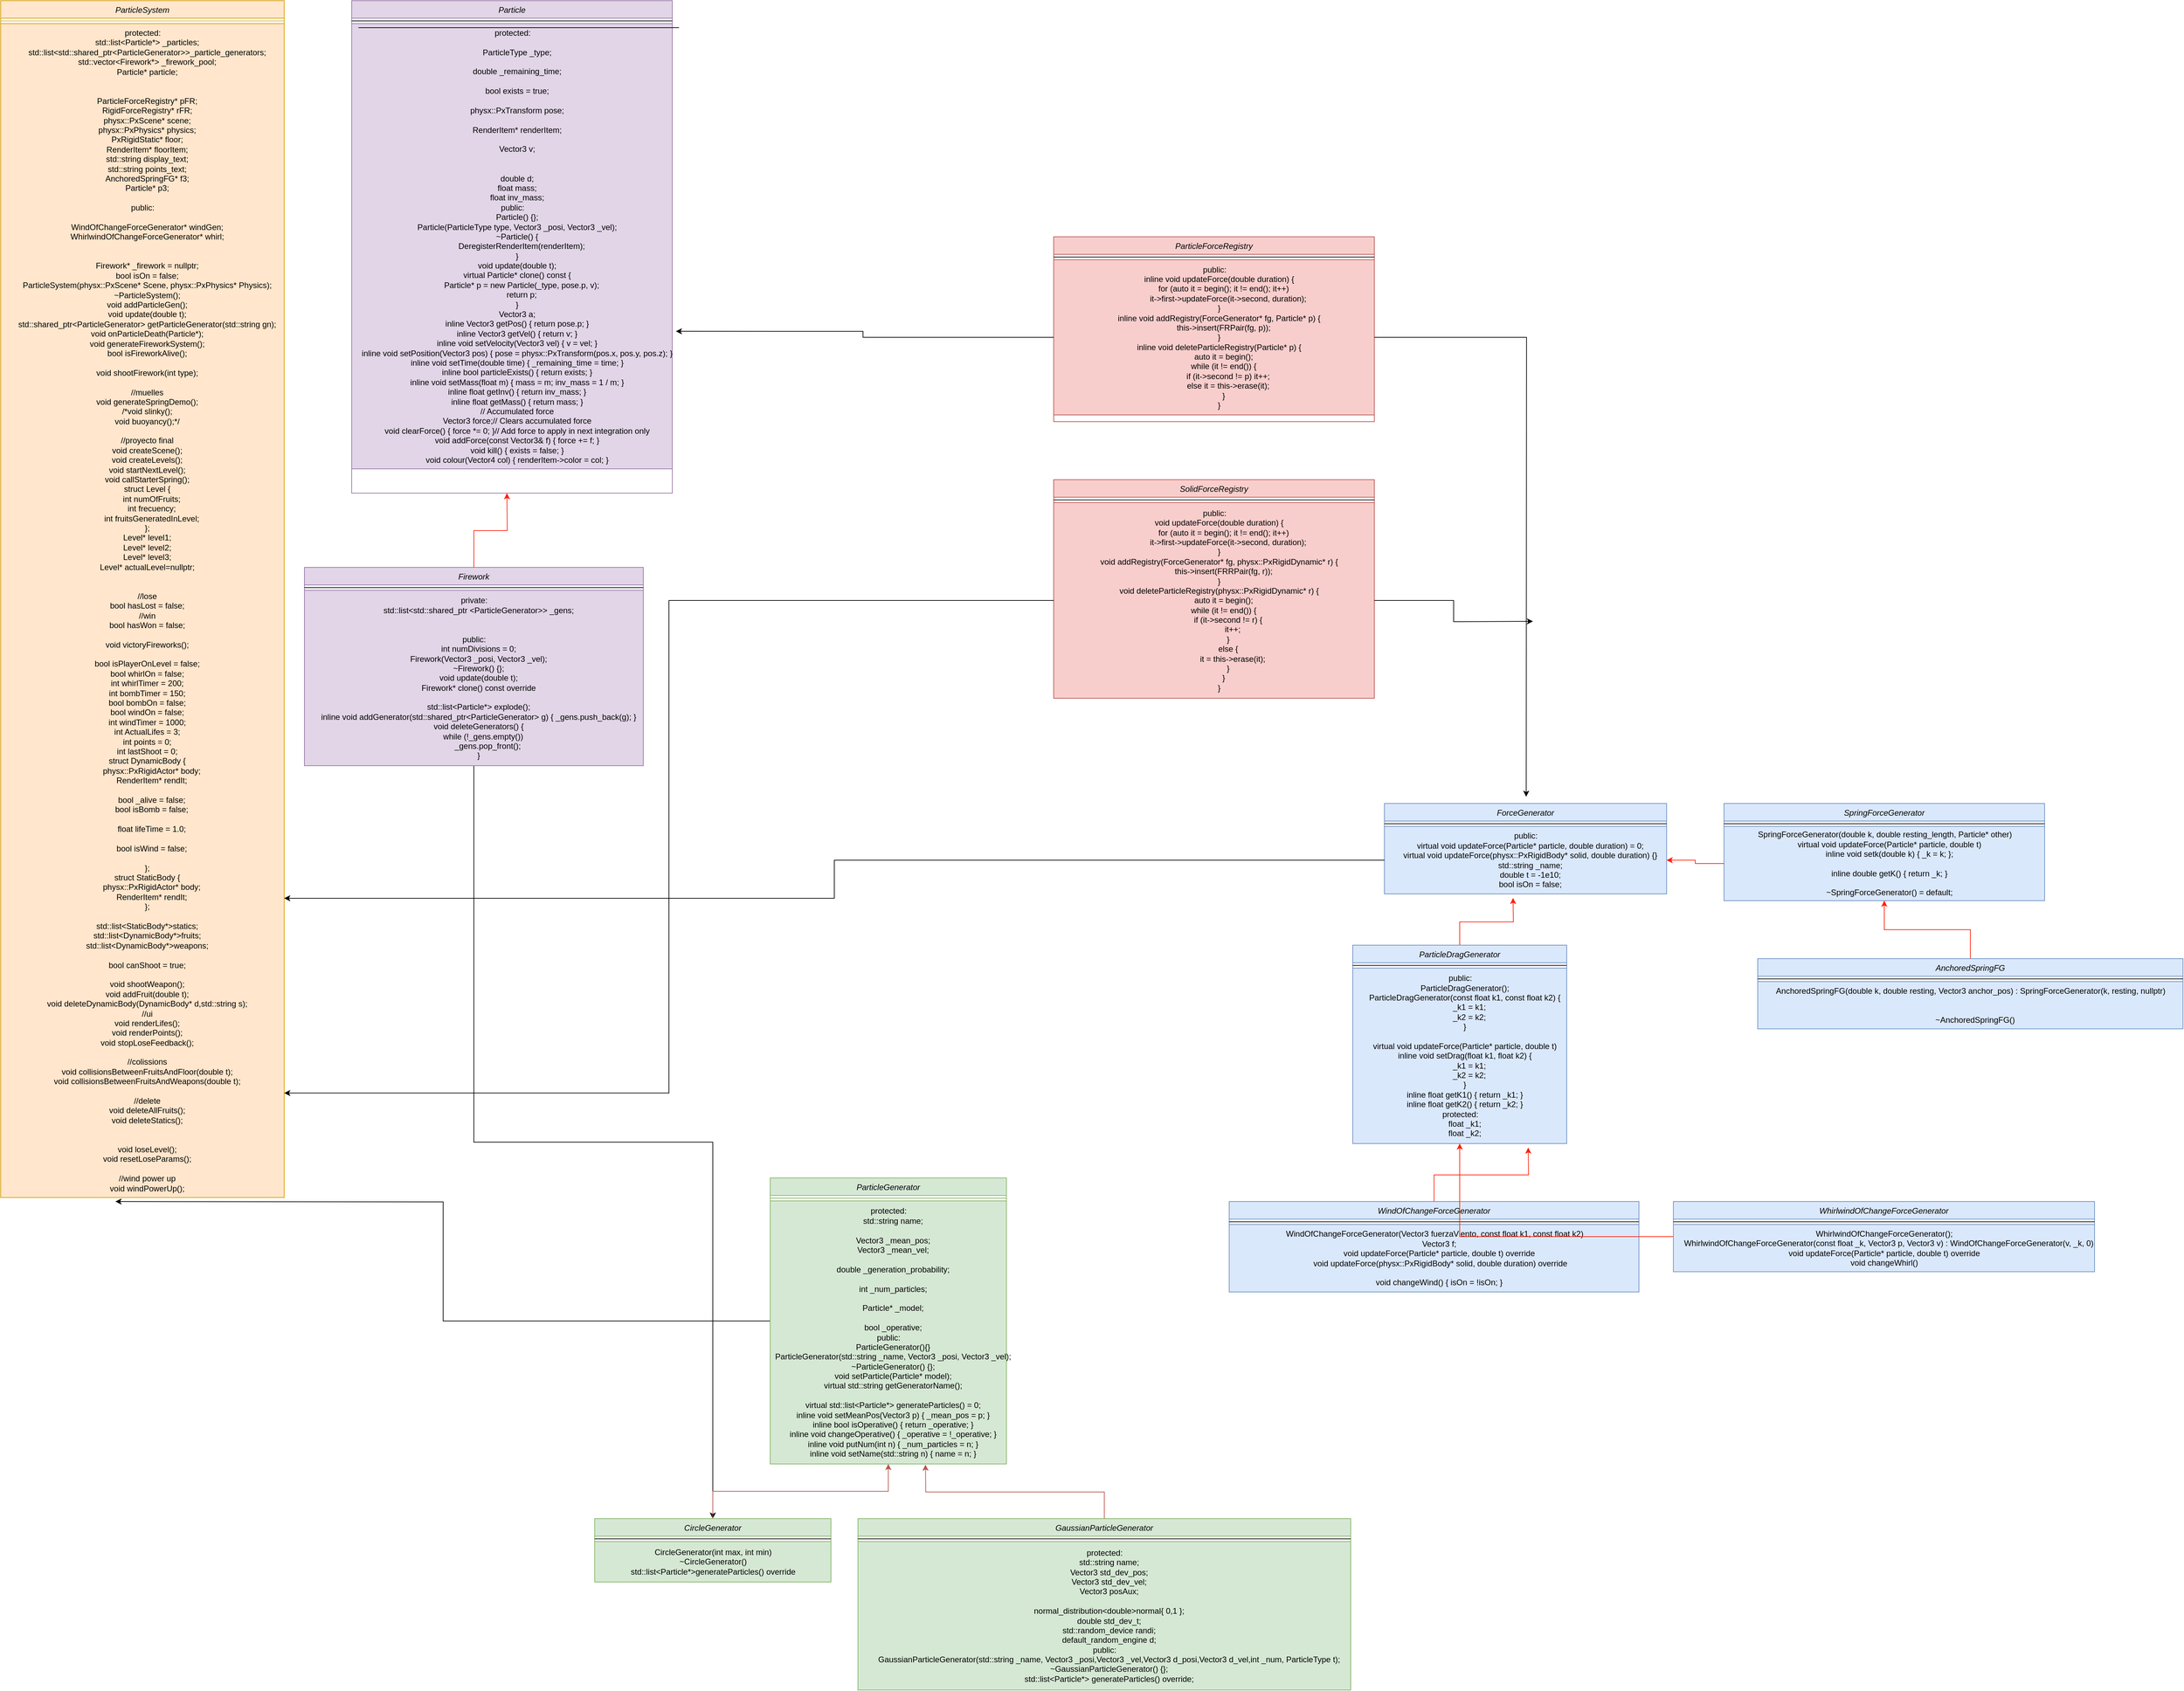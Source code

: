 <mxfile version="20.8.5" type="device"><diagram id="C5RBs43oDa-KdzZeNtuy" name="Page-1"><mxGraphModel dx="7997" dy="4939" grid="1" gridSize="10" guides="1" tooltips="1" connect="1" arrows="1" fold="1" page="1" pageScale="1" pageWidth="827" pageHeight="1169" math="0" shadow="0"><root><mxCell id="WIyWlLk6GJQsqaUBKTNV-0"/><mxCell id="WIyWlLk6GJQsqaUBKTNV-1" parent="WIyWlLk6GJQsqaUBKTNV-0"/><mxCell id="zkfFHV4jXpPFQw0GAbJ--0" value="ParticleSystem" style="swimlane;fontStyle=2;align=center;verticalAlign=top;childLayout=stackLayout;horizontal=1;startSize=26;horizontalStack=0;resizeParent=1;resizeLast=0;collapsible=1;marginBottom=0;rounded=0;shadow=0;strokeWidth=1;fillColor=#ffe6cc;strokeColor=#d79b00;" parent="WIyWlLk6GJQsqaUBKTNV-1" vertex="1"><mxGeometry x="-760" y="-1160" width="420" height="1774" as="geometry"><mxRectangle x="230" y="140" width="160" height="26" as="alternateBounds"/></mxGeometry></mxCell><mxCell id="zkfFHV4jXpPFQw0GAbJ--4" value="" style="line;html=1;strokeWidth=1;align=left;verticalAlign=middle;spacingTop=-1;spacingLeft=3;spacingRight=3;rotatable=0;labelPosition=right;points=[];portConstraint=eastwest;fillColor=#fff2cc;strokeColor=#d6b656;" parent="zkfFHV4jXpPFQw0GAbJ--0" vertex="1"><mxGeometry y="26" width="420" height="8" as="geometry"/></mxCell><mxCell id="SBizK_8Wb4Yce4528dXA-4" value="protected:&lt;br&gt;&amp;nbsp;&amp;nbsp; &amp;nbsp;std::list&amp;lt;Particle*&amp;gt; _particles;&lt;br&gt;&amp;nbsp;&amp;nbsp; &amp;nbsp;std::list&amp;lt;std::shared_ptr&amp;lt;ParticleGenerator&amp;gt;&amp;gt;_particle_generators;&lt;br&gt;&amp;nbsp;&amp;nbsp; &amp;nbsp;std::vector&amp;lt;Firework*&amp;gt; _firework_pool;&lt;br&gt;&amp;nbsp;&amp;nbsp; &amp;nbsp;Particle* particle;&lt;br&gt;&amp;nbsp;&amp;nbsp; &amp;nbsp;&lt;br&gt;&lt;br&gt;&amp;nbsp;&amp;nbsp; &amp;nbsp;ParticleForceRegistry* pFR;&lt;br&gt;&amp;nbsp;&amp;nbsp; &amp;nbsp;RigidForceRegistry* rFR;&lt;br&gt;&amp;nbsp;&amp;nbsp; &amp;nbsp;physx::PxScene* scene;&lt;br&gt;&amp;nbsp;&amp;nbsp; &amp;nbsp;physx::PxPhysics* physics;&lt;br&gt;&amp;nbsp;&amp;nbsp; &amp;nbsp;PxRigidStatic* floor;&lt;br&gt;&amp;nbsp;&amp;nbsp; &amp;nbsp;RenderItem* floorItem;&lt;br&gt;&amp;nbsp;&amp;nbsp; &amp;nbsp;std::string display_text;&lt;br&gt;&amp;nbsp;&amp;nbsp; &amp;nbsp;std::string points_text;&lt;br&gt;&amp;nbsp;&amp;nbsp; &amp;nbsp;AnchoredSpringFG* f3;&lt;br&gt;&amp;nbsp;&amp;nbsp; &amp;nbsp;Particle* p3;&lt;br&gt;&lt;br&gt;public:&lt;br&gt;&amp;nbsp;&amp;nbsp; &amp;nbsp;&lt;br&gt;&amp;nbsp;&amp;nbsp; &amp;nbsp;WindOfChangeForceGenerator* windGen;&lt;br&gt;&amp;nbsp;&amp;nbsp; &amp;nbsp;WhirlwindOfChangeForceGenerator* whirl;&lt;br&gt;&amp;nbsp;&amp;nbsp; &amp;nbsp;&lt;br&gt;&lt;br&gt;&amp;nbsp;&amp;nbsp; &amp;nbsp;Firework* _firework = nullptr;&lt;br&gt;&amp;nbsp;&amp;nbsp; &amp;nbsp;bool isOn = false;&lt;br&gt;&amp;nbsp;&amp;nbsp; &amp;nbsp;ParticleSystem(physx::PxScene* Scene, physx::PxPhysics* Physics);&lt;br&gt;&amp;nbsp;&amp;nbsp; &amp;nbsp;~ParticleSystem();&lt;br&gt;&amp;nbsp;&amp;nbsp; &amp;nbsp;void addParticleGen();&lt;br&gt;&amp;nbsp;&amp;nbsp; &amp;nbsp;void update(double t);&lt;br&gt;&amp;nbsp;&amp;nbsp; &amp;nbsp;std::shared_ptr&amp;lt;ParticleGenerator&amp;gt; getParticleGenerator(std::string gn);&lt;br&gt;&amp;nbsp;&amp;nbsp; &amp;nbsp;void onParticleDeath(Particle*);&lt;br&gt;&amp;nbsp;&amp;nbsp; &amp;nbsp;void generateFireworkSystem();&lt;br&gt;&amp;nbsp;&amp;nbsp; &amp;nbsp;bool isFireworkAlive();&lt;br&gt;&amp;nbsp;&amp;nbsp; &amp;nbsp;&lt;br&gt;&amp;nbsp;&amp;nbsp; &amp;nbsp;void shootFirework(int type);&lt;br&gt;&amp;nbsp;&amp;nbsp; &amp;nbsp;&lt;br&gt;&amp;nbsp;&amp;nbsp; &amp;nbsp;//muelles&lt;br&gt;&amp;nbsp;&amp;nbsp; &amp;nbsp;void generateSpringDemo();&lt;br&gt;&amp;nbsp;&amp;nbsp; &amp;nbsp;/*void slinky();&lt;br&gt;&amp;nbsp;&amp;nbsp; &amp;nbsp;void buoyancy();*/&lt;br&gt;&lt;br&gt;&amp;nbsp;&amp;nbsp; &amp;nbsp;//proyecto final&lt;br&gt;&amp;nbsp;&amp;nbsp; &amp;nbsp;void createScene();&lt;br&gt;&amp;nbsp;&amp;nbsp; &amp;nbsp;void createLevels();&lt;br&gt;&amp;nbsp;&amp;nbsp; &amp;nbsp;void startNextLevel();&lt;br&gt;&amp;nbsp;&amp;nbsp; &amp;nbsp;void callStarterSpring();&lt;br&gt;&amp;nbsp;&amp;nbsp; &amp;nbsp;struct Level {&lt;br&gt;&amp;nbsp;&amp;nbsp; &amp;nbsp;&amp;nbsp;&amp;nbsp; &amp;nbsp;int numOfFruits;&lt;br&gt;&amp;nbsp;&amp;nbsp; &amp;nbsp;&amp;nbsp;&amp;nbsp; &amp;nbsp;int frecuency;&lt;br&gt;&amp;nbsp;&amp;nbsp; &amp;nbsp;&amp;nbsp;&amp;nbsp; &amp;nbsp;int fruitsGeneratedInLevel;&lt;br&gt;&amp;nbsp;&amp;nbsp; &amp;nbsp;};&lt;br&gt;&amp;nbsp;&amp;nbsp; &amp;nbsp;Level* level1;&lt;br&gt;&amp;nbsp;&amp;nbsp; &amp;nbsp;Level* level2;&lt;br&gt;&amp;nbsp;&amp;nbsp; &amp;nbsp;Level* level3;&lt;br&gt;&amp;nbsp;&amp;nbsp; &amp;nbsp;Level* actualLevel=nullptr;&lt;br&gt;&lt;br&gt;&lt;br&gt;&amp;nbsp;&amp;nbsp; &amp;nbsp;//lose&lt;br&gt;&amp;nbsp;&amp;nbsp; &amp;nbsp;bool hasLost = false;&lt;br&gt;&amp;nbsp;&amp;nbsp; &amp;nbsp;//win&lt;br&gt;&amp;nbsp;&amp;nbsp; &amp;nbsp;bool hasWon = false;&lt;br&gt;&amp;nbsp;&amp;nbsp; &amp;nbsp;&lt;br&gt;&amp;nbsp;&amp;nbsp; &amp;nbsp;void victoryFireworks();&lt;br&gt;&amp;nbsp;&amp;nbsp; &amp;nbsp;&lt;br&gt;&amp;nbsp;&amp;nbsp; &amp;nbsp;bool isPlayerOnLevel = false;&lt;br&gt;&amp;nbsp;&amp;nbsp; &amp;nbsp;bool whirlOn = false;&lt;br&gt;&amp;nbsp;&amp;nbsp; &amp;nbsp;int whirlTimer = 200;&lt;br&gt;&amp;nbsp;&amp;nbsp; &amp;nbsp;int bombTimer = 150;&lt;br&gt;&amp;nbsp;&amp;nbsp; &amp;nbsp;bool bombOn = false;&lt;br&gt;&amp;nbsp;&amp;nbsp; &amp;nbsp;bool windOn = false;&lt;br&gt;&amp;nbsp;&amp;nbsp; &amp;nbsp;int windTimer = 1000;&lt;br&gt;&amp;nbsp;&amp;nbsp; &amp;nbsp;int ActualLifes = 3;&lt;br&gt;&amp;nbsp;&amp;nbsp; &amp;nbsp;int points = 0;&lt;br&gt;&amp;nbsp;&amp;nbsp; &amp;nbsp;int lastShoot = 0;&lt;br&gt;&amp;nbsp;&amp;nbsp; &amp;nbsp;struct DynamicBody {&lt;br&gt;&amp;nbsp;&amp;nbsp; &amp;nbsp;&amp;nbsp;&amp;nbsp; &amp;nbsp;physx::PxRigidActor* body;&lt;br&gt;&amp;nbsp;&amp;nbsp; &amp;nbsp;&amp;nbsp;&amp;nbsp; &amp;nbsp;RenderItem* rendIt;&lt;br&gt;&amp;nbsp;&amp;nbsp; &amp;nbsp;&amp;nbsp;&amp;nbsp; &amp;nbsp;&lt;br&gt;&amp;nbsp;&amp;nbsp; &amp;nbsp;&amp;nbsp;&amp;nbsp; &amp;nbsp;bool _alive = false;&lt;br&gt;&amp;nbsp;&amp;nbsp; &amp;nbsp;&amp;nbsp;&amp;nbsp; &amp;nbsp;bool isBomb = false;&lt;br&gt;&lt;br&gt;&amp;nbsp;&amp;nbsp; &amp;nbsp;&amp;nbsp;&amp;nbsp; &amp;nbsp;float lifeTime = 1.0;&lt;br&gt;&lt;br&gt;&amp;nbsp;&amp;nbsp; &amp;nbsp;&amp;nbsp;&amp;nbsp; &amp;nbsp;bool isWind = false;&lt;br&gt;&amp;nbsp;&amp;nbsp; &amp;nbsp;&amp;nbsp;&amp;nbsp; &amp;nbsp;&lt;br&gt;&amp;nbsp;&amp;nbsp; &amp;nbsp;};&lt;br&gt;&amp;nbsp;&amp;nbsp; &amp;nbsp;struct StaticBody {&lt;br&gt;&amp;nbsp;&amp;nbsp; &amp;nbsp;&amp;nbsp;&amp;nbsp; &amp;nbsp;physx::PxRigidActor* body;&lt;br&gt;&amp;nbsp;&amp;nbsp; &amp;nbsp;&amp;nbsp;&amp;nbsp; &amp;nbsp;RenderItem* rendIt;&lt;br&gt;&amp;nbsp;&amp;nbsp; &amp;nbsp;};&lt;br&gt;&amp;nbsp;&amp;nbsp; &amp;nbsp;&lt;br&gt;&amp;nbsp;&amp;nbsp; &amp;nbsp;std::list&amp;lt;StaticBody*&amp;gt;statics;&lt;br&gt;&amp;nbsp;&amp;nbsp; &amp;nbsp;std::list&amp;lt;DynamicBody*&amp;gt;fruits;&lt;br&gt;&amp;nbsp;&amp;nbsp; &amp;nbsp;std::list&amp;lt;DynamicBody*&amp;gt;weapons;&lt;br&gt;&amp;nbsp;&amp;nbsp; &amp;nbsp;&lt;br&gt;&amp;nbsp;&amp;nbsp; &amp;nbsp;bool canShoot = true;&lt;br&gt;&lt;br&gt;&amp;nbsp;&amp;nbsp; &amp;nbsp;void shootWeapon();&lt;br&gt;&amp;nbsp;&amp;nbsp; &amp;nbsp;void addFruit(double t);&lt;br&gt;&amp;nbsp;&amp;nbsp; &amp;nbsp;void deleteDynamicBody(DynamicBody* d,std::string s);&lt;br&gt;&amp;nbsp;&amp;nbsp; &amp;nbsp;//ui&lt;br&gt;&amp;nbsp;&amp;nbsp; &amp;nbsp;void renderLifes();&lt;br&gt;&amp;nbsp;&amp;nbsp; &amp;nbsp;void renderPoints();&lt;br&gt;&amp;nbsp;&amp;nbsp; &amp;nbsp;void stopLoseFeedback();&lt;br&gt;&amp;nbsp;&amp;nbsp; &amp;nbsp;&lt;br&gt;&amp;nbsp;&amp;nbsp; &amp;nbsp;//colissions&lt;br&gt;&amp;nbsp;&amp;nbsp; &amp;nbsp;void collisionsBetweenFruitsAndFloor(double t);&lt;br&gt;&amp;nbsp;&amp;nbsp; &amp;nbsp;void collisionsBetweenFruitsAndWeapons(double t);&lt;br&gt;&lt;br&gt;&amp;nbsp;&amp;nbsp; &amp;nbsp;//delete &lt;br&gt;&amp;nbsp;&amp;nbsp; &amp;nbsp;void deleteAllFruits();&lt;br&gt;&amp;nbsp;&amp;nbsp; &amp;nbsp;void deleteStatics();&lt;br&gt;&lt;br&gt;&lt;br&gt;&amp;nbsp;&amp;nbsp; &amp;nbsp;void loseLevel();&lt;br&gt;&amp;nbsp;&amp;nbsp; &amp;nbsp;void resetLoseParams();&lt;br&gt;&lt;br&gt;&amp;nbsp;&amp;nbsp; &amp;nbsp;//wind power up&lt;br&gt;&amp;nbsp;&amp;nbsp; &amp;nbsp;void windPowerUp();" style="text;html=1;align=center;verticalAlign=middle;resizable=0;points=[];autosize=1;strokeColor=#d79b00;fillColor=#ffe6cc;" vertex="1" parent="zkfFHV4jXpPFQw0GAbJ--0"><mxGeometry y="34" width="420" height="1740" as="geometry"/></mxCell><mxCell id="SBizK_8Wb4Yce4528dXA-6" value="Particle" style="swimlane;fontStyle=2;align=center;verticalAlign=top;childLayout=stackLayout;horizontal=1;startSize=26;horizontalStack=0;resizeParent=1;resizeLast=0;collapsible=1;marginBottom=0;rounded=0;shadow=0;strokeWidth=1;fillColor=#e1d5e7;strokeColor=#9673a6;" vertex="1" parent="WIyWlLk6GJQsqaUBKTNV-1"><mxGeometry x="-240" y="-1160" width="475" height="730" as="geometry"><mxRectangle x="230" y="140" width="160" height="26" as="alternateBounds"/></mxGeometry></mxCell><mxCell id="SBizK_8Wb4Yce4528dXA-7" value="" style="line;html=1;strokeWidth=1;align=left;verticalAlign=middle;spacingTop=-1;spacingLeft=3;spacingRight=3;rotatable=0;labelPosition=right;points=[];portConstraint=eastwest;" vertex="1" parent="SBizK_8Wb4Yce4528dXA-6"><mxGeometry y="26" width="475" height="8" as="geometry"/></mxCell><mxCell id="SBizK_8Wb4Yce4528dXA-8" value="protected:&lt;br&gt;&lt;br&gt;&amp;nbsp;&amp;nbsp; &amp;nbsp;ParticleType _type;&lt;br&gt;&lt;br&gt;&amp;nbsp;&amp;nbsp; &amp;nbsp;double _remaining_time;&lt;br&gt;&lt;br&gt;&amp;nbsp;&amp;nbsp; &amp;nbsp;bool exists = true;&lt;br&gt;&lt;br&gt;&amp;nbsp;&amp;nbsp; &amp;nbsp;physx::PxTransform pose;&lt;br&gt;&lt;br&gt;&amp;nbsp;&amp;nbsp; &amp;nbsp;RenderItem* renderItem;&lt;br&gt;&lt;br&gt;&amp;nbsp;&amp;nbsp; &amp;nbsp;Vector3 v;&lt;br&gt;&lt;br&gt;&lt;br&gt;&amp;nbsp;&amp;nbsp; &amp;nbsp;double d;&lt;br&gt;&amp;nbsp;&amp;nbsp; &amp;nbsp;float mass;&lt;br&gt;&amp;nbsp;&amp;nbsp; &amp;nbsp;float inv_mass;&lt;br&gt;public:&lt;br&gt;&amp;nbsp;&amp;nbsp; &amp;nbsp;Particle() {};&lt;br&gt;&amp;nbsp;&amp;nbsp; &amp;nbsp;Particle(ParticleType type, Vector3 _posi, Vector3 _vel);&lt;br&gt;&amp;nbsp;&amp;nbsp; &amp;nbsp;~Particle() {&lt;br&gt;&amp;nbsp;&amp;nbsp; &amp;nbsp;&amp;nbsp;&amp;nbsp; &amp;nbsp;DeregisterRenderItem(renderItem);&lt;br&gt;&amp;nbsp;&amp;nbsp; &amp;nbsp;}&lt;br&gt;&amp;nbsp;&amp;nbsp; &amp;nbsp;void update(double t);&lt;br&gt;&amp;nbsp;&amp;nbsp; &amp;nbsp;virtual Particle* clone() const {&lt;br&gt;&amp;nbsp;&amp;nbsp; &amp;nbsp;&amp;nbsp;&amp;nbsp; &amp;nbsp;Particle* p = new Particle(_type, pose.p, v);&lt;br&gt;&amp;nbsp;&amp;nbsp; &amp;nbsp;&amp;nbsp;&amp;nbsp; &amp;nbsp;return p;&lt;br&gt;&amp;nbsp;&amp;nbsp; &amp;nbsp;}&lt;br&gt;&amp;nbsp;&amp;nbsp; &amp;nbsp;Vector3 a;&lt;br&gt;&amp;nbsp;&amp;nbsp; &amp;nbsp;inline Vector3 getPos() { return pose.p; }&lt;br&gt;&amp;nbsp;&amp;nbsp; &amp;nbsp;inline Vector3 getVel() { return v; }&lt;br&gt;&amp;nbsp;&amp;nbsp; &amp;nbsp;inline void setVelocity(Vector3 vel) { v = vel; }&lt;br&gt;&amp;nbsp;&amp;nbsp; &amp;nbsp;inline void setPosition(Vector3 pos) { pose = physx::PxTransform(pos.x, pos.y, pos.z); }&lt;br&gt;&amp;nbsp;&amp;nbsp; &amp;nbsp;inline void setTime(double time) { _remaining_time = time; }&lt;br&gt;&amp;nbsp;&amp;nbsp; &amp;nbsp;inline bool particleExists() { return exists; }&lt;br&gt;&amp;nbsp;&amp;nbsp; &amp;nbsp;inline void setMass(float m) { mass = m; inv_mass = 1 / m; }&lt;br&gt;&amp;nbsp;&amp;nbsp; &amp;nbsp;inline float getInv() { return inv_mass; }&lt;br&gt;&amp;nbsp;&amp;nbsp; &amp;nbsp;inline float getMass() { return mass; }&lt;br&gt;&amp;nbsp;&amp;nbsp; &amp;nbsp;// Accumulated force&lt;br&gt;&amp;nbsp;&amp;nbsp; &amp;nbsp;Vector3 force;// Clears accumulated force&lt;br&gt;&amp;nbsp;&amp;nbsp; &amp;nbsp;void clearForce() { force *= 0; }// Add force to apply in next integration only&lt;br&gt;&amp;nbsp;&amp;nbsp; &amp;nbsp;void addForce(const Vector3&amp;amp; f) { force += f; }&lt;br&gt;&amp;nbsp;&amp;nbsp; &amp;nbsp;void kill() { exists = false; }&lt;br&gt;&amp;nbsp;&amp;nbsp; &amp;nbsp;void colour(Vector4 col) { renderItem-&amp;gt;color = col; }&lt;br&gt;" style="text;html=1;align=center;verticalAlign=middle;resizable=0;points=[];autosize=1;strokeColor=#9673a6;fillColor=#e1d5e7;" vertex="1" parent="SBizK_8Wb4Yce4528dXA-6"><mxGeometry y="34" width="475" height="660" as="geometry"/></mxCell><mxCell id="SBizK_8Wb4Yce4528dXA-10" value="" style="line;html=1;strokeWidth=1;align=left;verticalAlign=middle;spacingTop=-1;spacingLeft=3;spacingRight=3;rotatable=0;labelPosition=right;points=[];portConstraint=eastwest;" vertex="1" parent="WIyWlLk6GJQsqaUBKTNV-1"><mxGeometry x="-230" y="-1124" width="475" height="8" as="geometry"/></mxCell><mxCell id="SBizK_8Wb4Yce4528dXA-14" style="edgeStyle=orthogonalEdgeStyle;rounded=0;orthogonalLoop=1;jettySize=auto;html=1;strokeColor=#FF1E05;" edge="1" parent="WIyWlLk6GJQsqaUBKTNV-1" source="SBizK_8Wb4Yce4528dXA-11"><mxGeometry relative="1" as="geometry"><mxPoint x="-10" y="-430" as="targetPoint"/></mxGeometry></mxCell><mxCell id="SBizK_8Wb4Yce4528dXA-72" style="edgeStyle=orthogonalEdgeStyle;rounded=0;orthogonalLoop=1;jettySize=auto;html=1;strokeColor=#000000;" edge="1" parent="WIyWlLk6GJQsqaUBKTNV-1" source="SBizK_8Wb4Yce4528dXA-11" target="SBizK_8Wb4Yce4528dXA-61"><mxGeometry relative="1" as="geometry"/></mxCell><mxCell id="SBizK_8Wb4Yce4528dXA-11" value="Firework" style="swimlane;fontStyle=2;align=center;verticalAlign=top;childLayout=stackLayout;horizontal=1;startSize=26;horizontalStack=0;resizeParent=1;resizeLast=0;collapsible=1;marginBottom=0;rounded=0;shadow=0;strokeWidth=1;fillColor=#e1d5e7;strokeColor=#9673a6;" vertex="1" parent="WIyWlLk6GJQsqaUBKTNV-1"><mxGeometry x="-310" y="-320" width="502" height="294" as="geometry"><mxRectangle x="230" y="140" width="160" height="26" as="alternateBounds"/></mxGeometry></mxCell><mxCell id="SBizK_8Wb4Yce4528dXA-12" value="" style="line;html=1;strokeWidth=1;align=left;verticalAlign=middle;spacingTop=-1;spacingLeft=3;spacingRight=3;rotatable=0;labelPosition=right;points=[];portConstraint=eastwest;" vertex="1" parent="SBizK_8Wb4Yce4528dXA-11"><mxGeometry y="26" width="502" height="8" as="geometry"/></mxCell><mxCell id="SBizK_8Wb4Yce4528dXA-13" value="private:&lt;br&gt;&amp;nbsp;&amp;nbsp; &amp;nbsp;std::list&amp;lt;std::shared_ptr &amp;lt;ParticleGenerator&amp;gt;&amp;gt; _gens;&lt;br&gt;&amp;nbsp;&amp;nbsp; &amp;nbsp;&lt;br&gt;&amp;nbsp;&amp;nbsp; &amp;nbsp;&lt;br&gt;public:&lt;br&gt;&amp;nbsp;&amp;nbsp; &amp;nbsp;int numDivisions = 0;&lt;br&gt;&amp;nbsp;&amp;nbsp; &amp;nbsp;Firework(Vector3 _posi, Vector3 _vel);&lt;br&gt;&amp;nbsp;&amp;nbsp; &amp;nbsp;~Firework() {};&lt;br&gt;&amp;nbsp;&amp;nbsp; &amp;nbsp;void update(double t);&lt;br&gt;&lt;div&gt;&amp;nbsp;&amp;nbsp; &amp;nbsp;Firework* clone() const override &lt;/div&gt;&lt;br&gt;&amp;nbsp;&amp;nbsp; &amp;nbsp;std::list&amp;lt;Particle*&amp;gt; explode();&lt;br&gt;&amp;nbsp;&amp;nbsp; &amp;nbsp;inline void addGenerator(std::shared_ptr&amp;lt;ParticleGenerator&amp;gt; g) { _gens.push_back(g); }&lt;br&gt;&amp;nbsp;&amp;nbsp; &amp;nbsp;void deleteGenerators() {&lt;br&gt;&amp;nbsp;&amp;nbsp; &amp;nbsp;&amp;nbsp;&amp;nbsp; &amp;nbsp;while (!_gens.empty())&lt;br&gt;&amp;nbsp;&amp;nbsp; &amp;nbsp;&amp;nbsp;&amp;nbsp; &amp;nbsp;&amp;nbsp;&amp;nbsp; &amp;nbsp;_gens.pop_front();&lt;br&gt;&amp;nbsp;&amp;nbsp; &amp;nbsp;}" style="text;html=1;align=center;verticalAlign=middle;resizable=0;points=[];autosize=1;strokeColor=#9673a6;fillColor=#e1d5e7;" vertex="1" parent="SBizK_8Wb4Yce4528dXA-11"><mxGeometry y="34" width="502" height="260" as="geometry"/></mxCell><mxCell id="SBizK_8Wb4Yce4528dXA-15" value="ParticleForceRegistry" style="swimlane;fontStyle=2;align=center;verticalAlign=top;childLayout=stackLayout;horizontal=1;startSize=26;horizontalStack=0;resizeParent=1;resizeLast=0;collapsible=1;marginBottom=0;rounded=0;shadow=0;strokeWidth=1;fillColor=#f8cecc;strokeColor=#b85450;" vertex="1" parent="WIyWlLk6GJQsqaUBKTNV-1"><mxGeometry x="800" y="-810" width="475" height="274" as="geometry"><mxRectangle x="230" y="140" width="160" height="26" as="alternateBounds"/></mxGeometry></mxCell><mxCell id="SBizK_8Wb4Yce4528dXA-16" value="" style="line;html=1;strokeWidth=1;align=left;verticalAlign=middle;spacingTop=-1;spacingLeft=3;spacingRight=3;rotatable=0;labelPosition=right;points=[];portConstraint=eastwest;" vertex="1" parent="SBizK_8Wb4Yce4528dXA-15"><mxGeometry y="26" width="475" height="8" as="geometry"/></mxCell><mxCell id="SBizK_8Wb4Yce4528dXA-17" value="public:&lt;br&gt;&amp;nbsp;&amp;nbsp; &amp;nbsp;inline void updateForce(double duration) {&lt;br&gt;&amp;nbsp;&amp;nbsp; &amp;nbsp;&amp;nbsp;&amp;nbsp; &amp;nbsp;for (auto it = begin(); it != end(); it++)&lt;br&gt;&amp;nbsp;&amp;nbsp; &amp;nbsp;&amp;nbsp;&amp;nbsp; &amp;nbsp;&amp;nbsp;&amp;nbsp; &amp;nbsp;it-&amp;gt;first-&amp;gt;updateForce(it-&amp;gt;second, duration);&lt;br&gt;&amp;nbsp;&amp;nbsp; &amp;nbsp;}&lt;br&gt;&amp;nbsp;&amp;nbsp; &amp;nbsp;inline void addRegistry(ForceGenerator* fg, Particle* p) {&lt;br&gt;&amp;nbsp;&amp;nbsp; &amp;nbsp;&amp;nbsp;&amp;nbsp; &amp;nbsp;this-&amp;gt;insert(FRPair(fg, p));&lt;br&gt;&amp;nbsp;&amp;nbsp; &amp;nbsp;}&lt;br&gt;&amp;nbsp;&amp;nbsp; &amp;nbsp;inline void deleteParticleRegistry(Particle* p) {&lt;br&gt;&amp;nbsp;&amp;nbsp; &amp;nbsp;&amp;nbsp;&amp;nbsp; &amp;nbsp;auto it = begin();&lt;br&gt;&amp;nbsp;&amp;nbsp; &amp;nbsp;&amp;nbsp;&amp;nbsp; &amp;nbsp;while (it != end()) {&lt;br&gt;&amp;nbsp;&amp;nbsp; &amp;nbsp;&amp;nbsp;&amp;nbsp; &amp;nbsp;&amp;nbsp;&amp;nbsp; &amp;nbsp;if (it-&amp;gt;second != p) it++;&lt;br&gt;&amp;nbsp;&amp;nbsp; &amp;nbsp;&amp;nbsp;&amp;nbsp; &amp;nbsp;&amp;nbsp;&amp;nbsp; &amp;nbsp;else it = this-&amp;gt;erase(it);&lt;br&gt;&amp;nbsp;&amp;nbsp; &amp;nbsp;&amp;nbsp;&amp;nbsp; &amp;nbsp;}&lt;br&gt;&amp;nbsp;&amp;nbsp; &amp;nbsp;}" style="text;html=1;align=center;verticalAlign=middle;resizable=0;points=[];autosize=1;strokeColor=#b85450;fillColor=#f8cecc;" vertex="1" parent="SBizK_8Wb4Yce4528dXA-15"><mxGeometry y="34" width="475" height="230" as="geometry"/></mxCell><mxCell id="SBizK_8Wb4Yce4528dXA-18" value="SolidForceRegistry" style="swimlane;fontStyle=2;align=center;verticalAlign=top;childLayout=stackLayout;horizontal=1;startSize=26;horizontalStack=0;resizeParent=1;resizeLast=0;collapsible=1;marginBottom=0;rounded=0;shadow=0;strokeWidth=1;fillColor=#f8cecc;strokeColor=#b85450;" vertex="1" parent="WIyWlLk6GJQsqaUBKTNV-1"><mxGeometry x="800" y="-450" width="475" height="324" as="geometry"><mxRectangle x="230" y="140" width="160" height="26" as="alternateBounds"/></mxGeometry></mxCell><mxCell id="SBizK_8Wb4Yce4528dXA-19" value="" style="line;html=1;strokeWidth=1;align=left;verticalAlign=middle;spacingTop=-1;spacingLeft=3;spacingRight=3;rotatable=0;labelPosition=right;points=[];portConstraint=eastwest;" vertex="1" parent="SBizK_8Wb4Yce4528dXA-18"><mxGeometry y="26" width="475" height="8" as="geometry"/></mxCell><mxCell id="SBizK_8Wb4Yce4528dXA-20" value="public:&lt;br&gt;&amp;nbsp;&amp;nbsp; &amp;nbsp;void updateForce(double duration) {&lt;br&gt;&amp;nbsp;&amp;nbsp; &amp;nbsp;&amp;nbsp;&amp;nbsp; &amp;nbsp;for (auto it = begin(); it != end(); it++)&lt;br&gt;&amp;nbsp;&amp;nbsp; &amp;nbsp;&amp;nbsp;&amp;nbsp; &amp;nbsp;&amp;nbsp;&amp;nbsp; &amp;nbsp;it-&amp;gt;first-&amp;gt;updateForce(it-&amp;gt;second, duration);&lt;br&gt;&amp;nbsp;&amp;nbsp; &amp;nbsp;}&lt;br&gt;&amp;nbsp;&amp;nbsp; &amp;nbsp;void addRegistry(ForceGenerator* fg, physx::PxRigidDynamic* r) {&lt;br&gt;&amp;nbsp;&amp;nbsp; &amp;nbsp;&amp;nbsp;&amp;nbsp; &amp;nbsp;this-&amp;gt;insert(FRRPair(fg, r));&lt;br&gt;&amp;nbsp;&amp;nbsp; &amp;nbsp;}&lt;br&gt;&amp;nbsp;&amp;nbsp; &amp;nbsp;void deleteParticleRegistry(physx::PxRigidDynamic* r) {&lt;br&gt;&amp;nbsp;&amp;nbsp; &amp;nbsp;&amp;nbsp;&amp;nbsp; &amp;nbsp;auto it = begin();&lt;br&gt;&amp;nbsp;&amp;nbsp; &amp;nbsp;&amp;nbsp;&amp;nbsp; &amp;nbsp;while (it != end()) {&lt;br&gt;&amp;nbsp;&amp;nbsp; &amp;nbsp;&amp;nbsp;&amp;nbsp; &amp;nbsp;&amp;nbsp;&amp;nbsp; &amp;nbsp;if (it-&amp;gt;second != r) {&lt;br&gt;&amp;nbsp;&amp;nbsp; &amp;nbsp;&amp;nbsp;&amp;nbsp; &amp;nbsp;&amp;nbsp;&amp;nbsp; &amp;nbsp;&amp;nbsp;&amp;nbsp; &amp;nbsp;it++;&lt;br&gt;&amp;nbsp;&amp;nbsp; &amp;nbsp;&amp;nbsp;&amp;nbsp; &amp;nbsp;&amp;nbsp;&amp;nbsp; &amp;nbsp;}&lt;br&gt;&amp;nbsp;&amp;nbsp; &amp;nbsp;&amp;nbsp;&amp;nbsp; &amp;nbsp;&amp;nbsp;&amp;nbsp; &amp;nbsp;else {&lt;br&gt;&amp;nbsp;&amp;nbsp; &amp;nbsp;&amp;nbsp;&amp;nbsp; &amp;nbsp;&amp;nbsp;&amp;nbsp; &amp;nbsp;&amp;nbsp;&amp;nbsp; &amp;nbsp;it = this-&amp;gt;erase(it);&lt;br&gt;&amp;nbsp;&amp;nbsp; &amp;nbsp;&amp;nbsp;&amp;nbsp; &amp;nbsp;&amp;nbsp;&amp;nbsp; &amp;nbsp;}&lt;br&gt;&amp;nbsp;&amp;nbsp; &amp;nbsp;&amp;nbsp;&amp;nbsp; &amp;nbsp;}&lt;br&gt;&amp;nbsp;&amp;nbsp; &amp;nbsp;}" style="text;html=1;align=center;verticalAlign=middle;resizable=0;points=[];autosize=1;strokeColor=#b85450;fillColor=#f8cecc;" vertex="1" parent="SBizK_8Wb4Yce4528dXA-18"><mxGeometry y="34" width="475" height="290" as="geometry"/></mxCell><mxCell id="SBizK_8Wb4Yce4528dXA-21" value="ForceGenerator" style="swimlane;fontStyle=2;align=center;verticalAlign=top;childLayout=stackLayout;horizontal=1;startSize=26;horizontalStack=0;resizeParent=1;resizeLast=0;collapsible=1;marginBottom=0;rounded=0;shadow=0;strokeWidth=1;fillColor=#dae8fc;strokeColor=#6c8ebf;" vertex="1" parent="WIyWlLk6GJQsqaUBKTNV-1"><mxGeometry x="1290" y="30" width="418" height="134" as="geometry"><mxRectangle x="230" y="140" width="160" height="26" as="alternateBounds"/></mxGeometry></mxCell><mxCell id="SBizK_8Wb4Yce4528dXA-22" value="" style="line;html=1;strokeWidth=1;align=left;verticalAlign=middle;spacingTop=-1;spacingLeft=3;spacingRight=3;rotatable=0;labelPosition=right;points=[];portConstraint=eastwest;" vertex="1" parent="SBizK_8Wb4Yce4528dXA-21"><mxGeometry y="26" width="418" height="8" as="geometry"/></mxCell><mxCell id="SBizK_8Wb4Yce4528dXA-23" value="public:&lt;br&gt;&amp;nbsp;&amp;nbsp; &amp;nbsp;virtual void updateForce(Particle* particle, double duration) = 0;&lt;br&gt;&amp;nbsp;&amp;nbsp; &amp;nbsp;virtual void updateForce(physx::PxRigidBody* solid, double duration) {}&lt;br&gt;&amp;nbsp;&amp;nbsp; &amp;nbsp;std::string _name;&lt;br&gt;&amp;nbsp;&amp;nbsp; &amp;nbsp;double t = -1e10;&lt;br&gt;&amp;nbsp;&amp;nbsp; &amp;nbsp;bool isOn = false;&lt;br&gt;" style="text;html=1;align=center;verticalAlign=middle;resizable=0;points=[];autosize=1;strokeColor=#6c8ebf;fillColor=#dae8fc;" vertex="1" parent="SBizK_8Wb4Yce4528dXA-21"><mxGeometry y="34" width="418" height="100" as="geometry"/></mxCell><mxCell id="SBizK_8Wb4Yce4528dXA-34" style="edgeStyle=orthogonalEdgeStyle;rounded=0;orthogonalLoop=1;jettySize=auto;html=1;strokeColor=#FF1E05;" edge="1" parent="WIyWlLk6GJQsqaUBKTNV-1" source="SBizK_8Wb4Yce4528dXA-24"><mxGeometry relative="1" as="geometry"><mxPoint x="1480.5" y="170" as="targetPoint"/></mxGeometry></mxCell><mxCell id="SBizK_8Wb4Yce4528dXA-24" value="ParticleDragGenerator" style="swimlane;fontStyle=2;align=center;verticalAlign=top;childLayout=stackLayout;horizontal=1;startSize=26;horizontalStack=0;resizeParent=1;resizeLast=0;collapsible=1;marginBottom=0;rounded=0;shadow=0;strokeWidth=1;fillColor=#dae8fc;strokeColor=#6c8ebf;" vertex="1" parent="WIyWlLk6GJQsqaUBKTNV-1"><mxGeometry x="1243" y="240" width="317" height="294" as="geometry"><mxRectangle x="230" y="140" width="160" height="26" as="alternateBounds"/></mxGeometry></mxCell><mxCell id="SBizK_8Wb4Yce4528dXA-25" value="" style="line;html=1;strokeWidth=1;align=left;verticalAlign=middle;spacingTop=-1;spacingLeft=3;spacingRight=3;rotatable=0;labelPosition=right;points=[];portConstraint=eastwest;" vertex="1" parent="SBizK_8Wb4Yce4528dXA-24"><mxGeometry y="26" width="317" height="8" as="geometry"/></mxCell><mxCell id="SBizK_8Wb4Yce4528dXA-26" value="public:&lt;br&gt;&amp;nbsp;&amp;nbsp; &amp;nbsp;ParticleDragGenerator();&lt;br&gt;&amp;nbsp;&amp;nbsp; &amp;nbsp;ParticleDragGenerator(const float k1, const float k2) {&lt;br&gt;&amp;nbsp;&amp;nbsp; &amp;nbsp;&amp;nbsp;&amp;nbsp; &amp;nbsp;_k1 = k1;&lt;br&gt;&amp;nbsp;&amp;nbsp; &amp;nbsp;&amp;nbsp;&amp;nbsp; &amp;nbsp;_k2 = k2;&lt;br&gt;&amp;nbsp;&amp;nbsp; &amp;nbsp;}&lt;br&gt;&lt;br&gt;&amp;nbsp;&amp;nbsp; &amp;nbsp;virtual void updateForce(Particle* particle, double t) &lt;br&gt;&amp;nbsp;&amp;nbsp; &amp;nbsp;inline void setDrag(float k1, float k2) {&lt;br&gt;&amp;nbsp;&amp;nbsp; &amp;nbsp;&amp;nbsp;&amp;nbsp; &amp;nbsp;_k1 = k1;&lt;br&gt;&amp;nbsp;&amp;nbsp; &amp;nbsp;&amp;nbsp;&amp;nbsp; &amp;nbsp;_k2 = k2;&lt;br&gt;&amp;nbsp;&amp;nbsp; &amp;nbsp;}&lt;br&gt;&amp;nbsp;&amp;nbsp; &amp;nbsp;inline float getK1() { return _k1; }&lt;br&gt;&amp;nbsp;&amp;nbsp; &amp;nbsp;inline float getK2() { return _k2; }&lt;br&gt;protected:&lt;br&gt;&amp;nbsp;&amp;nbsp; &amp;nbsp;float _k1;&lt;br&gt;&amp;nbsp;&amp;nbsp; &amp;nbsp;float _k2;" style="text;html=1;align=center;verticalAlign=middle;resizable=0;points=[];autosize=1;strokeColor=#6c8ebf;fillColor=#dae8fc;" vertex="1" parent="SBizK_8Wb4Yce4528dXA-24"><mxGeometry y="34" width="317" height="260" as="geometry"/></mxCell><mxCell id="SBizK_8Wb4Yce4528dXA-42" style="edgeStyle=orthogonalEdgeStyle;rounded=0;orthogonalLoop=1;jettySize=auto;html=1;strokeColor=#FF1E05;" edge="1" parent="WIyWlLk6GJQsqaUBKTNV-1" source="SBizK_8Wb4Yce4528dXA-27"><mxGeometry relative="1" as="geometry"><mxPoint x="1503" y="540" as="targetPoint"/></mxGeometry></mxCell><mxCell id="SBizK_8Wb4Yce4528dXA-27" value="WindOfChangeForceGenerator" style="swimlane;fontStyle=2;align=center;verticalAlign=top;childLayout=stackLayout;horizontal=1;startSize=26;horizontalStack=0;resizeParent=1;resizeLast=0;collapsible=1;marginBottom=0;rounded=0;shadow=0;strokeWidth=1;fillColor=#dae8fc;strokeColor=#6c8ebf;glass=0;gradientColor=none;" vertex="1" parent="WIyWlLk6GJQsqaUBKTNV-1"><mxGeometry x="1060" y="620" width="607" height="134" as="geometry"><mxRectangle x="230" y="140" width="160" height="26" as="alternateBounds"/></mxGeometry></mxCell><mxCell id="SBizK_8Wb4Yce4528dXA-28" value="" style="line;html=1;strokeWidth=1;align=left;verticalAlign=middle;spacingTop=-1;spacingLeft=3;spacingRight=3;rotatable=0;labelPosition=right;points=[];portConstraint=eastwest;" vertex="1" parent="SBizK_8Wb4Yce4528dXA-27"><mxGeometry y="26" width="607" height="8" as="geometry"/></mxCell><mxCell id="SBizK_8Wb4Yce4528dXA-29" value="WindOfChangeForceGenerator(Vector3 fuerzaViento, const float k1, const float k2)&lt;br&gt;&amp;nbsp;&amp;nbsp; &amp;nbsp;Vector3 f;&lt;br&gt;&amp;nbsp;&amp;nbsp; &amp;nbsp;void updateForce(Particle* particle, double t) override &lt;br&gt;&amp;nbsp;&amp;nbsp; &amp;nbsp; void updateForce(physx::PxRigidBody* solid, double duration) override&lt;br&gt;&lt;br&gt;&amp;nbsp;&amp;nbsp; &amp;nbsp;void changeWind() { isOn = !isOn; }" style="text;html=1;align=center;verticalAlign=middle;resizable=0;points=[];autosize=1;strokeColor=#6c8ebf;fillColor=#dae8fc;" vertex="1" parent="SBizK_8Wb4Yce4528dXA-27"><mxGeometry y="34" width="607" height="100" as="geometry"/></mxCell><mxCell id="SBizK_8Wb4Yce4528dXA-31" value="SpringForceGenerator" style="swimlane;fontStyle=2;align=center;verticalAlign=top;childLayout=stackLayout;horizontal=1;startSize=26;horizontalStack=0;resizeParent=1;resizeLast=0;collapsible=1;marginBottom=0;rounded=0;shadow=0;strokeWidth=1;fillColor=#dae8fc;strokeColor=#6c8ebf;" vertex="1" parent="WIyWlLk6GJQsqaUBKTNV-1"><mxGeometry x="1793" y="30" width="475" height="144" as="geometry"><mxRectangle x="230" y="140" width="160" height="26" as="alternateBounds"/></mxGeometry></mxCell><mxCell id="SBizK_8Wb4Yce4528dXA-32" value="" style="line;html=1;strokeWidth=1;align=left;verticalAlign=middle;spacingTop=-1;spacingLeft=3;spacingRight=3;rotatable=0;labelPosition=right;points=[];portConstraint=eastwest;" vertex="1" parent="SBizK_8Wb4Yce4528dXA-31"><mxGeometry y="26" width="475" height="8" as="geometry"/></mxCell><mxCell id="SBizK_8Wb4Yce4528dXA-33" value="SpringForceGenerator(double k, double resting_length, Particle* other) &lt;br&gt;&amp;nbsp;&amp;nbsp; &amp;nbsp;virtual void updateForce(Particle* particle, double t) &lt;br&gt;&amp;nbsp;&amp;nbsp; &amp;nbsp;inline void setk(double k) { _k = k; };&lt;br&gt;&lt;br&gt;&amp;nbsp;&amp;nbsp; &amp;nbsp;inline double getK() { return _k; }&lt;br&gt;&lt;br&gt;&amp;nbsp;&amp;nbsp; &amp;nbsp;~SpringForceGenerator() = default;" style="text;html=1;align=center;verticalAlign=middle;resizable=0;points=[];autosize=1;strokeColor=#6c8ebf;fillColor=#dae8fc;" vertex="1" parent="SBizK_8Wb4Yce4528dXA-31"><mxGeometry y="34" width="475" height="110" as="geometry"/></mxCell><mxCell id="SBizK_8Wb4Yce4528dXA-39" style="edgeStyle=orthogonalEdgeStyle;rounded=0;orthogonalLoop=1;jettySize=auto;html=1;strokeColor=#FF1E05;" edge="1" parent="WIyWlLk6GJQsqaUBKTNV-1" source="SBizK_8Wb4Yce4528dXA-36" target="SBizK_8Wb4Yce4528dXA-33"><mxGeometry relative="1" as="geometry"/></mxCell><mxCell id="SBizK_8Wb4Yce4528dXA-36" value="AnchoredSpringFG" style="swimlane;fontStyle=2;align=center;verticalAlign=top;childLayout=stackLayout;horizontal=1;startSize=26;horizontalStack=0;resizeParent=1;resizeLast=0;collapsible=1;marginBottom=0;rounded=0;shadow=0;strokeWidth=1;fillColor=#dae8fc;strokeColor=#6c8ebf;" vertex="1" parent="WIyWlLk6GJQsqaUBKTNV-1"><mxGeometry x="1843" y="260" width="630" height="104" as="geometry"><mxRectangle x="230" y="140" width="160" height="26" as="alternateBounds"/></mxGeometry></mxCell><mxCell id="SBizK_8Wb4Yce4528dXA-37" value="" style="line;html=1;strokeWidth=1;align=left;verticalAlign=middle;spacingTop=-1;spacingLeft=3;spacingRight=3;rotatable=0;labelPosition=right;points=[];portConstraint=eastwest;" vertex="1" parent="SBizK_8Wb4Yce4528dXA-36"><mxGeometry y="26" width="630" height="8" as="geometry"/></mxCell><mxCell id="SBizK_8Wb4Yce4528dXA-38" value="AnchoredSpringFG(double k, double resting, Vector3 anchor_pos) : SpringForceGenerator(k, resting, nullptr)&lt;br&gt;&amp;nbsp;&amp;nbsp; &lt;br&gt;&lt;br&gt;&amp;nbsp;&amp;nbsp; &amp;nbsp;~AnchoredSpringFG() " style="text;html=1;align=center;verticalAlign=middle;resizable=0;points=[];autosize=1;strokeColor=#6c8ebf;fillColor=#dae8fc;" vertex="1" parent="SBizK_8Wb4Yce4528dXA-36"><mxGeometry y="34" width="630" height="70" as="geometry"/></mxCell><mxCell id="SBizK_8Wb4Yce4528dXA-40" style="edgeStyle=orthogonalEdgeStyle;rounded=0;orthogonalLoop=1;jettySize=auto;html=1;strokeColor=#FF1E05;" edge="1" parent="WIyWlLk6GJQsqaUBKTNV-1" source="SBizK_8Wb4Yce4528dXA-33" target="SBizK_8Wb4Yce4528dXA-23"><mxGeometry relative="1" as="geometry"/></mxCell><mxCell id="SBizK_8Wb4Yce4528dXA-46" style="edgeStyle=orthogonalEdgeStyle;rounded=0;orthogonalLoop=1;jettySize=auto;html=1;strokeColor=#FF1E05;" edge="1" parent="WIyWlLk6GJQsqaUBKTNV-1" source="SBizK_8Wb4Yce4528dXA-43" target="SBizK_8Wb4Yce4528dXA-26"><mxGeometry relative="1" as="geometry"/></mxCell><mxCell id="SBizK_8Wb4Yce4528dXA-43" value="WhirlwindOfChangeForceGenerator" style="swimlane;fontStyle=2;align=center;verticalAlign=top;childLayout=stackLayout;horizontal=1;startSize=26;horizontalStack=0;resizeParent=1;resizeLast=0;collapsible=1;marginBottom=0;rounded=0;shadow=0;strokeWidth=1;fillColor=#dae8fc;strokeColor=#6c8ebf;glass=0;gradientColor=none;" vertex="1" parent="WIyWlLk6GJQsqaUBKTNV-1"><mxGeometry x="1718" y="620" width="624" height="104" as="geometry"><mxRectangle x="230" y="140" width="160" height="26" as="alternateBounds"/></mxGeometry></mxCell><mxCell id="SBizK_8Wb4Yce4528dXA-44" value="" style="line;html=1;strokeWidth=1;align=left;verticalAlign=middle;spacingTop=-1;spacingLeft=3;spacingRight=3;rotatable=0;labelPosition=right;points=[];portConstraint=eastwest;" vertex="1" parent="SBizK_8Wb4Yce4528dXA-43"><mxGeometry y="26" width="624" height="8" as="geometry"/></mxCell><mxCell id="SBizK_8Wb4Yce4528dXA-45" value="WhirlwindOfChangeForceGenerator();&lt;br&gt;&lt;div&gt;&amp;nbsp;&amp;nbsp; &amp;nbsp;WhirlwindOfChangeForceGenerator(const float _k, Vector3 p, Vector3 v) : WindOfChangeForceGenerator(v, _k, 0)&lt;/div&gt;&lt;div&gt;void updateForce(Particle* particle, double t) override&lt;/div&gt;&lt;div&gt;void changeWhirl()&lt;br&gt;&lt;/div&gt;" style="text;html=1;align=center;verticalAlign=middle;resizable=0;points=[];autosize=1;strokeColor=#6c8ebf;fillColor=#dae8fc;" vertex="1" parent="SBizK_8Wb4Yce4528dXA-43"><mxGeometry y="34" width="624" height="70" as="geometry"/></mxCell><mxCell id="SBizK_8Wb4Yce4528dXA-53" style="edgeStyle=orthogonalEdgeStyle;rounded=0;orthogonalLoop=1;jettySize=auto;html=1;entryX=1;entryY=0.75;entryDx=0;entryDy=0;strokeColor=#000000;" edge="1" parent="WIyWlLk6GJQsqaUBKTNV-1" source="SBizK_8Wb4Yce4528dXA-23" target="zkfFHV4jXpPFQw0GAbJ--0"><mxGeometry relative="1" as="geometry"/></mxCell><mxCell id="SBizK_8Wb4Yce4528dXA-54" style="edgeStyle=orthogonalEdgeStyle;rounded=0;orthogonalLoop=1;jettySize=auto;html=1;strokeColor=#000000;" edge="1" parent="WIyWlLk6GJQsqaUBKTNV-1" source="SBizK_8Wb4Yce4528dXA-17"><mxGeometry relative="1" as="geometry"><mxPoint x="1500" y="20" as="targetPoint"/></mxGeometry></mxCell><mxCell id="SBizK_8Wb4Yce4528dXA-55" style="edgeStyle=orthogonalEdgeStyle;rounded=0;orthogonalLoop=1;jettySize=auto;html=1;strokeColor=#000000;" edge="1" parent="WIyWlLk6GJQsqaUBKTNV-1" source="SBizK_8Wb4Yce4528dXA-20"><mxGeometry relative="1" as="geometry"><mxPoint x="1510" y="-240" as="targetPoint"/></mxGeometry></mxCell><mxCell id="SBizK_8Wb4Yce4528dXA-56" style="edgeStyle=orthogonalEdgeStyle;rounded=0;orthogonalLoop=1;jettySize=auto;html=1;entryX=1;entryY=0.911;entryDx=0;entryDy=0;entryPerimeter=0;strokeColor=#000000;" edge="1" parent="WIyWlLk6GJQsqaUBKTNV-1" source="SBizK_8Wb4Yce4528dXA-20" target="SBizK_8Wb4Yce4528dXA-4"><mxGeometry relative="1" as="geometry"/></mxCell><mxCell id="SBizK_8Wb4Yce4528dXA-70" style="edgeStyle=orthogonalEdgeStyle;rounded=0;orthogonalLoop=1;jettySize=auto;html=1;strokeColor=#000000;" edge="1" parent="WIyWlLk6GJQsqaUBKTNV-1" source="SBizK_8Wb4Yce4528dXA-57"><mxGeometry relative="1" as="geometry"><mxPoint x="-590" y="620" as="targetPoint"/></mxGeometry></mxCell><mxCell id="SBizK_8Wb4Yce4528dXA-57" value="ParticleGenerator" style="swimlane;fontStyle=2;align=center;verticalAlign=top;childLayout=stackLayout;horizontal=1;startSize=26;horizontalStack=0;resizeParent=1;resizeLast=0;collapsible=1;marginBottom=0;rounded=0;shadow=0;strokeWidth=1;fillColor=#d5e8d4;strokeColor=#82b366;" vertex="1" parent="WIyWlLk6GJQsqaUBKTNV-1"><mxGeometry x="380" y="585" width="350" height="424" as="geometry"><mxRectangle x="230" y="140" width="160" height="26" as="alternateBounds"/></mxGeometry></mxCell><mxCell id="SBizK_8Wb4Yce4528dXA-58" value="" style="line;html=1;strokeWidth=1;align=left;verticalAlign=middle;spacingTop=-1;spacingLeft=3;spacingRight=3;rotatable=0;labelPosition=right;points=[];portConstraint=eastwest;fillColor=#d5e8d4;strokeColor=#82b366;" vertex="1" parent="SBizK_8Wb4Yce4528dXA-57"><mxGeometry y="26" width="350" height="8" as="geometry"/></mxCell><mxCell id="SBizK_8Wb4Yce4528dXA-59" value="protected:&lt;br&gt;&amp;nbsp;&amp;nbsp; &amp;nbsp;std::string name;&lt;br&gt;&lt;br&gt;&amp;nbsp;&amp;nbsp; &amp;nbsp;Vector3 _mean_pos;&lt;br&gt;&amp;nbsp;&amp;nbsp; &amp;nbsp;Vector3 _mean_vel;&lt;br&gt;&lt;br&gt;&amp;nbsp;&amp;nbsp; &amp;nbsp;double _generation_probability;&lt;br&gt;&lt;br&gt;&amp;nbsp;&amp;nbsp; &amp;nbsp;int _num_particles;&lt;br&gt;&lt;br&gt;&amp;nbsp;&amp;nbsp; &amp;nbsp;Particle* _model;&lt;br&gt;&lt;br&gt;&amp;nbsp;&amp;nbsp; &amp;nbsp;bool _operative;&lt;br&gt;public:&lt;br&gt;&amp;nbsp;&amp;nbsp; &amp;nbsp;ParticleGenerator(){}&lt;br&gt;&amp;nbsp;&amp;nbsp; &amp;nbsp;ParticleGenerator(std::string _name, Vector3 _posi, Vector3 _vel);&lt;br&gt;&amp;nbsp;&amp;nbsp; &amp;nbsp;~ParticleGenerator() {};&lt;br&gt;&amp;nbsp;&amp;nbsp; &amp;nbsp;void setParticle(Particle* model);&lt;br&gt;&amp;nbsp;&amp;nbsp; &amp;nbsp;virtual std::string getGeneratorName();&lt;br&gt;&lt;br&gt;&amp;nbsp;&amp;nbsp; &amp;nbsp;virtual std::list&amp;lt;Particle*&amp;gt; generateParticles() = 0;&lt;br&gt;&amp;nbsp;&amp;nbsp; &amp;nbsp;inline void setMeanPos(Vector3 p) { _mean_pos = p; }&lt;br&gt;&amp;nbsp;&amp;nbsp; &amp;nbsp;inline bool isOperative() { return _operative; }&lt;br&gt;&amp;nbsp;&amp;nbsp; &amp;nbsp;inline void changeOperative() { _operative = !_operative; }&lt;br&gt;&amp;nbsp;&amp;nbsp; &amp;nbsp;inline void putNum(int n) { _num_particles = n; }&lt;br&gt;&amp;nbsp;&amp;nbsp; &amp;nbsp;inline void setName(std::string n) { name = n; }" style="text;html=1;align=center;verticalAlign=middle;resizable=0;points=[];autosize=1;strokeColor=#82b366;fillColor=#d5e8d4;" vertex="1" parent="SBizK_8Wb4Yce4528dXA-57"><mxGeometry y="34" width="350" height="390" as="geometry"/></mxCell><mxCell id="SBizK_8Wb4Yce4528dXA-64" style="edgeStyle=orthogonalEdgeStyle;rounded=0;orthogonalLoop=1;jettySize=auto;html=1;strokeColor=#b85450;fillColor=#f8cecc;" edge="1" parent="WIyWlLk6GJQsqaUBKTNV-1" source="SBizK_8Wb4Yce4528dXA-61" target="SBizK_8Wb4Yce4528dXA-59"><mxGeometry relative="1" as="geometry"/></mxCell><mxCell id="SBizK_8Wb4Yce4528dXA-61" value="CircleGenerator" style="swimlane;fontStyle=2;align=center;verticalAlign=top;childLayout=stackLayout;horizontal=1;startSize=26;horizontalStack=0;resizeParent=1;resizeLast=0;collapsible=1;marginBottom=0;rounded=0;shadow=0;strokeWidth=1;fillColor=#d5e8d4;strokeColor=#82b366;" vertex="1" parent="WIyWlLk6GJQsqaUBKTNV-1"><mxGeometry x="120" y="1090" width="350" height="94" as="geometry"><mxRectangle x="230" y="140" width="160" height="26" as="alternateBounds"/></mxGeometry></mxCell><mxCell id="SBizK_8Wb4Yce4528dXA-62" value="" style="line;html=1;strokeWidth=1;align=left;verticalAlign=middle;spacingTop=-1;spacingLeft=3;spacingRight=3;rotatable=0;labelPosition=right;points=[];portConstraint=eastwest;" vertex="1" parent="SBizK_8Wb4Yce4528dXA-61"><mxGeometry y="26" width="350" height="8" as="geometry"/></mxCell><mxCell id="SBizK_8Wb4Yce4528dXA-63" value="&lt;div&gt;CircleGenerator(int max, int min)&lt;/div&gt;&lt;div&gt;~CircleGenerator()&lt;br&gt;&lt;/div&gt;&lt;div&gt;std::list&amp;lt;Particle*&amp;gt;generateParticles() override&lt;br&gt;&lt;/div&gt;" style="text;html=1;align=center;verticalAlign=middle;resizable=0;points=[];autosize=1;strokeColor=#82b366;fillColor=#d5e8d4;" vertex="1" parent="SBizK_8Wb4Yce4528dXA-61"><mxGeometry y="34" width="350" height="60" as="geometry"/></mxCell><mxCell id="SBizK_8Wb4Yce4528dXA-69" style="edgeStyle=orthogonalEdgeStyle;rounded=0;orthogonalLoop=1;jettySize=auto;html=1;strokeColor=#b85450;fillColor=#f8cecc;" edge="1" parent="WIyWlLk6GJQsqaUBKTNV-1" source="SBizK_8Wb4Yce4528dXA-65"><mxGeometry relative="1" as="geometry"><mxPoint x="610" y="1010" as="targetPoint"/></mxGeometry></mxCell><mxCell id="SBizK_8Wb4Yce4528dXA-65" value="GaussianParticleGenerator" style="swimlane;fontStyle=2;align=center;verticalAlign=top;childLayout=stackLayout;horizontal=1;startSize=26;horizontalStack=0;resizeParent=1;resizeLast=0;collapsible=1;marginBottom=0;rounded=0;shadow=0;strokeWidth=1;fillColor=#d5e8d4;strokeColor=#82b366;" vertex="1" parent="WIyWlLk6GJQsqaUBKTNV-1"><mxGeometry x="510" y="1090" width="730" height="254" as="geometry"><mxRectangle x="230" y="140" width="160" height="26" as="alternateBounds"/></mxGeometry></mxCell><mxCell id="SBizK_8Wb4Yce4528dXA-66" value="" style="line;html=1;strokeWidth=1;align=left;verticalAlign=middle;spacingTop=-1;spacingLeft=3;spacingRight=3;rotatable=0;labelPosition=right;points=[];portConstraint=eastwest;" vertex="1" parent="SBizK_8Wb4Yce4528dXA-65"><mxGeometry y="26" width="730" height="8" as="geometry"/></mxCell><mxCell id="SBizK_8Wb4Yce4528dXA-67" value="protected:&lt;br&gt;&amp;nbsp;&amp;nbsp; &amp;nbsp;std::string name;&lt;br&gt;&amp;nbsp;&amp;nbsp; &amp;nbsp;Vector3 std_dev_pos;&lt;br&gt;&amp;nbsp;&amp;nbsp; &amp;nbsp;Vector3 std_dev_vel;&lt;br&gt;&amp;nbsp;&amp;nbsp; &amp;nbsp;Vector3 posAux;&lt;br&gt;&lt;br&gt;&amp;nbsp;&amp;nbsp; &amp;nbsp;normal_distribution&amp;lt;double&amp;gt;normal{ 0,1 };&lt;br&gt;&amp;nbsp;&amp;nbsp; &amp;nbsp;double std_dev_t;&lt;br&gt;&amp;nbsp;&amp;nbsp; &amp;nbsp;std::random_device randi;&lt;br&gt;&amp;nbsp;&amp;nbsp; &amp;nbsp;default_random_engine d;&lt;br&gt;public:&lt;br&gt;&amp;nbsp;&amp;nbsp; &amp;nbsp;GaussianParticleGenerator(std::string _name, Vector3 _posi,Vector3 _vel,Vector3 d_posi,Vector3 d_vel,int _num, ParticleType t);&lt;br&gt;&amp;nbsp;&amp;nbsp; &amp;nbsp;~GaussianParticleGenerator() {};&lt;br&gt;&amp;nbsp;&amp;nbsp; &amp;nbsp;std::list&amp;lt;Particle*&amp;gt; generateParticles() override;&lt;br&gt;" style="text;html=1;align=center;verticalAlign=middle;resizable=0;points=[];autosize=1;strokeColor=#82b366;fillColor=#d5e8d4;" vertex="1" parent="SBizK_8Wb4Yce4528dXA-65"><mxGeometry y="34" width="730" height="220" as="geometry"/></mxCell><mxCell id="SBizK_8Wb4Yce4528dXA-73" style="edgeStyle=orthogonalEdgeStyle;rounded=0;orthogonalLoop=1;jettySize=auto;html=1;entryX=1.011;entryY=0.691;entryDx=0;entryDy=0;entryPerimeter=0;strokeColor=#000000;" edge="1" parent="WIyWlLk6GJQsqaUBKTNV-1" source="SBizK_8Wb4Yce4528dXA-17" target="SBizK_8Wb4Yce4528dXA-8"><mxGeometry relative="1" as="geometry"/></mxCell></root></mxGraphModel></diagram></mxfile>